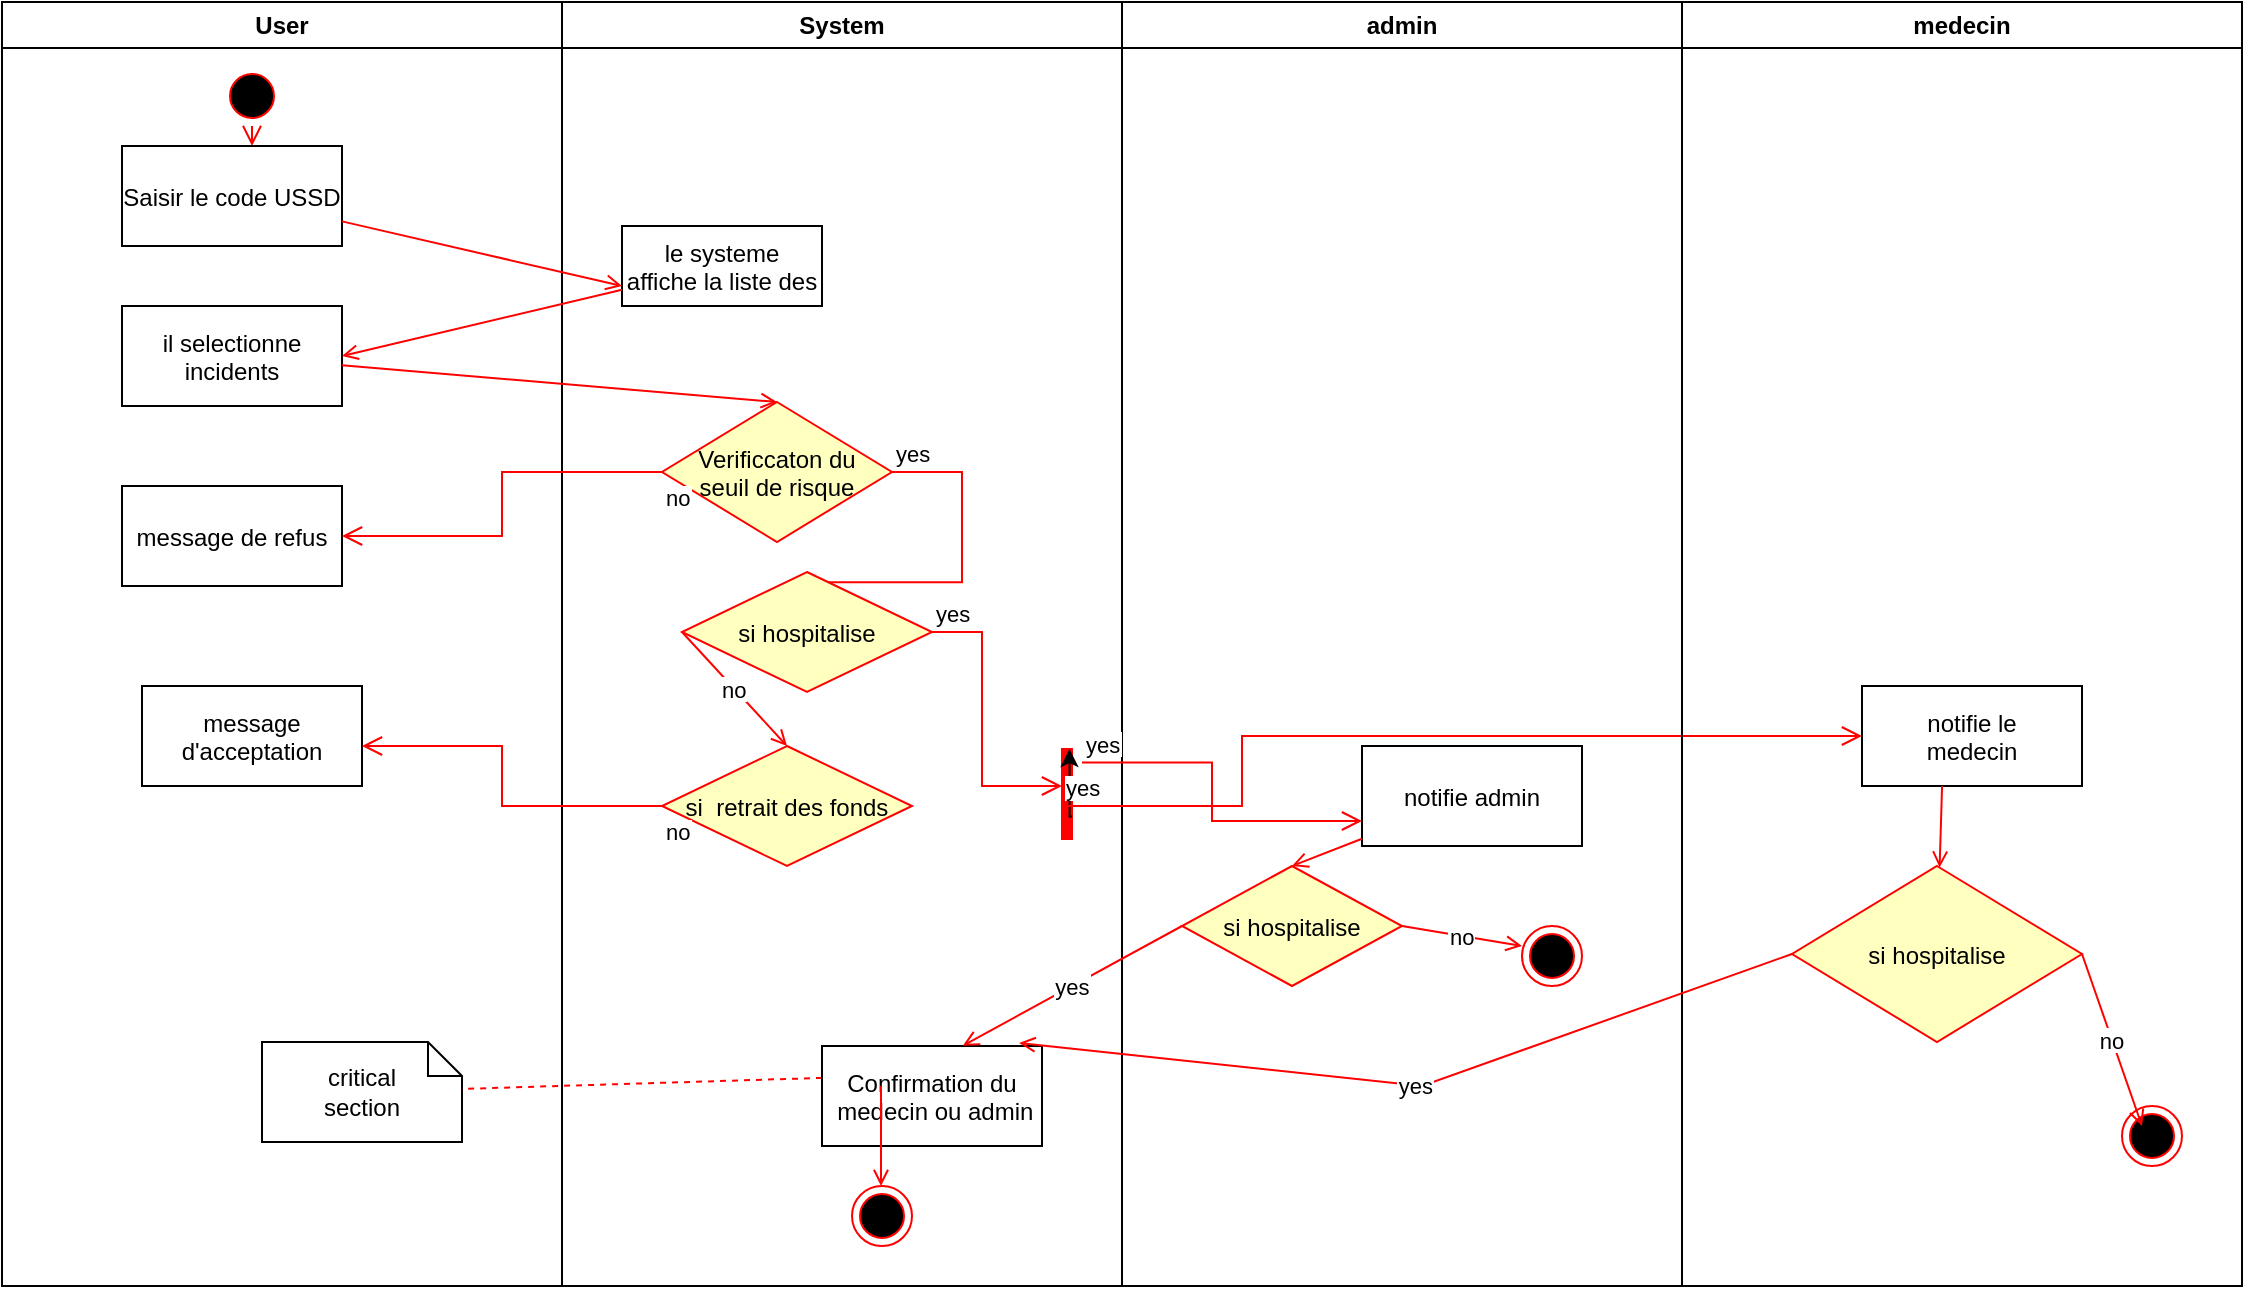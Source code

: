 <mxfile version="22.0.6" type="github">
  <diagram name="Page-1" id="e7e014a7-5840-1c2e-5031-d8a46d1fe8dd">
    <mxGraphModel dx="972" dy="516" grid="1" gridSize="10" guides="1" tooltips="1" connect="1" arrows="1" fold="1" page="1" pageScale="1" pageWidth="1169" pageHeight="826" background="none" math="0" shadow="0">
      <root>
        <mxCell id="0" />
        <mxCell id="1" parent="0" />
        <mxCell id="2" value="User" style="swimlane;whiteSpace=wrap" parent="1" vertex="1">
          <mxGeometry x="80" y="128" width="280" height="642" as="geometry" />
        </mxCell>
        <mxCell id="5" value="" style="ellipse;shape=startState;fillColor=#000000;strokeColor=#ff0000;" parent="2" vertex="1">
          <mxGeometry x="110" y="32" width="30" height="30" as="geometry" />
        </mxCell>
        <mxCell id="6" value="" style="edgeStyle=elbowEdgeStyle;elbow=horizontal;verticalAlign=bottom;endArrow=open;endSize=8;strokeColor=#FF0000;endFill=1;rounded=0" parent="2" source="5" target="7" edge="1">
          <mxGeometry x="100" y="40" as="geometry">
            <mxPoint x="115" y="110" as="targetPoint" />
          </mxGeometry>
        </mxCell>
        <mxCell id="7" value="Saisir le code USSD" style="" parent="2" vertex="1">
          <mxGeometry x="60" y="72" width="110" height="50" as="geometry" />
        </mxCell>
        <mxCell id="8" value="il selectionne &#xa;incidents" style="" parent="2" vertex="1">
          <mxGeometry x="60" y="152" width="110" height="50" as="geometry" />
        </mxCell>
        <mxCell id="10" value="message de refus" style="" parent="2" vertex="1">
          <mxGeometry x="60" y="242" width="110" height="50" as="geometry" />
        </mxCell>
        <mxCell id="31" value="critical&#xa;section" style="shape=note;whiteSpace=wrap;size=17" parent="2" vertex="1">
          <mxGeometry x="130" y="520" width="100" height="50" as="geometry" />
        </mxCell>
        <mxCell id="R73__cvtc8PIlCTp7sAW-79" value="message &#xa;d&#39;acceptation" style="" vertex="1" parent="2">
          <mxGeometry x="70" y="342" width="110" height="50" as="geometry" />
        </mxCell>
        <mxCell id="3" value="System" style="swimlane;whiteSpace=wrap" parent="1" vertex="1">
          <mxGeometry x="360" y="128" width="280" height="642" as="geometry" />
        </mxCell>
        <mxCell id="15" value="le systeme &#xa;affiche la liste des" style="" parent="3" vertex="1">
          <mxGeometry x="30" y="112" width="100" height="40" as="geometry" />
        </mxCell>
        <mxCell id="21" value="Verificcaton du &#xa;seuil de risque" style="rhombus;fillColor=#ffffc0;strokeColor=#ff0000;" parent="3" vertex="1">
          <mxGeometry x="50" y="200" width="115" height="70" as="geometry" />
        </mxCell>
        <mxCell id="32" value="" style="endArrow=none;strokeColor=#FF0000;endFill=0;rounded=0;dashed=1" parent="3" target="31" edge="1">
          <mxGeometry relative="1" as="geometry">
            <mxPoint x="130" y="537.952" as="sourcePoint" />
          </mxGeometry>
        </mxCell>
        <mxCell id="R73__cvtc8PIlCTp7sAW-51" value="" style="whiteSpace=wrap;strokeColor=#FF0000;fillColor=#FF0000" vertex="1" parent="3">
          <mxGeometry x="250" y="373.5" width="5" height="45" as="geometry" />
        </mxCell>
        <mxCell id="R73__cvtc8PIlCTp7sAW-43" value="yes" style="edgeStyle=elbowEdgeStyle;elbow=horizontal;align=left;verticalAlign=bottom;endArrow=open;endSize=8;strokeColor=#FF0000;endFill=1;rounded=0;entryX=0.414;entryY=0.085;entryDx=0;entryDy=0;entryPerimeter=0;" edge="1" parent="3" source="21" target="R73__cvtc8PIlCTp7sAW-58">
          <mxGeometry x="-1" relative="1" as="geometry">
            <mxPoint x="30" y="302" as="targetPoint" />
            <Array as="points">
              <mxPoint x="200" y="302" />
            </Array>
            <mxPoint x="200" y="302" as="sourcePoint" />
          </mxGeometry>
        </mxCell>
        <mxCell id="R73__cvtc8PIlCTp7sAW-58" value="si hospitalise" style="rhombus;fillColor=#ffffc0;strokeColor=#ff0000;" vertex="1" parent="3">
          <mxGeometry x="60" y="285" width="125" height="60" as="geometry" />
        </mxCell>
        <mxCell id="R73__cvtc8PIlCTp7sAW-60" value="yes" style="edgeStyle=elbowEdgeStyle;elbow=horizontal;align=left;verticalAlign=bottom;endArrow=open;endSize=8;strokeColor=#FF0000;endFill=1;rounded=0;exitX=1;exitY=0.5;exitDx=0;exitDy=0;" edge="1" parent="3" source="R73__cvtc8PIlCTp7sAW-58">
          <mxGeometry x="-1" relative="1" as="geometry">
            <mxPoint x="250" y="392" as="targetPoint" />
            <Array as="points">
              <mxPoint x="210" y="312" />
            </Array>
            <mxPoint x="200" y="382" as="sourcePoint" />
          </mxGeometry>
        </mxCell>
        <mxCell id="33" value="Confirmation du&#xa; medecin ou admin" style="" parent="3" vertex="1">
          <mxGeometry x="130" y="522" width="110" height="50" as="geometry" />
        </mxCell>
        <mxCell id="38" value="" style="ellipse;shape=endState;fillColor=#000000;strokeColor=#ff0000" parent="3" vertex="1">
          <mxGeometry x="145" y="592" width="30" height="30" as="geometry" />
        </mxCell>
        <mxCell id="R73__cvtc8PIlCTp7sAW-63" value="" style="endArrow=open;strokeColor=#FF0000;endFill=1;rounded=0" edge="1" parent="3">
          <mxGeometry relative="1" as="geometry">
            <mxPoint x="159.5" y="542" as="sourcePoint" />
            <mxPoint x="159.5" y="592" as="targetPoint" />
          </mxGeometry>
        </mxCell>
        <mxCell id="R73__cvtc8PIlCTp7sAW-68" style="edgeStyle=orthogonalEdgeStyle;rounded=0;orthogonalLoop=1;jettySize=auto;html=1;exitX=1;exitY=0.75;exitDx=0;exitDy=0;entryX=0.75;entryY=0;entryDx=0;entryDy=0;" edge="1" parent="3" source="R73__cvtc8PIlCTp7sAW-51" target="R73__cvtc8PIlCTp7sAW-51">
          <mxGeometry relative="1" as="geometry" />
        </mxCell>
        <mxCell id="R73__cvtc8PIlCTp7sAW-77" value="si  retrait des fonds" style="rhombus;fillColor=#ffffc0;strokeColor=#ff0000;" vertex="1" parent="3">
          <mxGeometry x="50" y="372" width="125" height="60" as="geometry" />
        </mxCell>
        <mxCell id="20" value="no" style="endArrow=open;strokeColor=#FF0000;endFill=1;rounded=0;exitX=0;exitY=0.5;exitDx=0;exitDy=0;entryX=0.5;entryY=0;entryDx=0;entryDy=0;" parent="3" source="R73__cvtc8PIlCTp7sAW-58" target="R73__cvtc8PIlCTp7sAW-77" edge="1">
          <mxGeometry relative="1" as="geometry">
            <mxPoint x="50" y="372" as="targetPoint" />
          </mxGeometry>
        </mxCell>
        <mxCell id="4" value="admin" style="swimlane;whiteSpace=wrap" parent="1" vertex="1">
          <mxGeometry x="640" y="128" width="280" height="642" as="geometry" />
        </mxCell>
        <mxCell id="R73__cvtc8PIlCTp7sAW-56" value="notifie admin" style="" vertex="1" parent="4">
          <mxGeometry x="120" y="372" width="110" height="50" as="geometry" />
        </mxCell>
        <mxCell id="R73__cvtc8PIlCTp7sAW-54" value="yes" style="edgeStyle=elbowEdgeStyle;elbow=horizontal;align=left;verticalAlign=bottom;endArrow=open;endSize=8;strokeColor=#FF0000;endFill=1;rounded=0;entryX=0;entryY=0.5;entryDx=0;entryDy=0;" edge="1" parent="4" target="R73__cvtc8PIlCTp7sAW-57">
          <mxGeometry x="-1" relative="1" as="geometry">
            <mxPoint x="150" y="372" as="targetPoint" />
            <Array as="points">
              <mxPoint x="60" y="502" />
            </Array>
            <mxPoint x="-30" y="402" as="sourcePoint" />
          </mxGeometry>
        </mxCell>
        <mxCell id="R73__cvtc8PIlCTp7sAW-52" value="yes" style="edgeStyle=elbowEdgeStyle;elbow=horizontal;align=left;verticalAlign=bottom;endArrow=open;endSize=8;strokeColor=#FF0000;endFill=1;rounded=0;exitX=1;exitY=0.75;exitDx=0;exitDy=0;entryX=0;entryY=0.75;entryDx=0;entryDy=0;" edge="1" parent="4" target="R73__cvtc8PIlCTp7sAW-56">
          <mxGeometry x="-1" relative="1" as="geometry">
            <mxPoint x="85" y="325" as="targetPoint" />
            <Array as="points">
              <mxPoint x="45" y="375" />
              <mxPoint x="65" y="345" />
            </Array>
            <mxPoint x="-20" y="380.25" as="sourcePoint" />
          </mxGeometry>
        </mxCell>
        <mxCell id="R73__cvtc8PIlCTp7sAW-73" value="si hospitalise" style="rhombus;fillColor=#ffffc0;strokeColor=#ff0000;" vertex="1" parent="4">
          <mxGeometry x="30" y="432" width="110" height="60" as="geometry" />
        </mxCell>
        <mxCell id="19" value="" style="endArrow=open;strokeColor=#FF0000;endFill=1;rounded=0;entryX=0.5;entryY=0;entryDx=0;entryDy=0;" parent="4" source="R73__cvtc8PIlCTp7sAW-56" target="R73__cvtc8PIlCTp7sAW-73" edge="1">
          <mxGeometry relative="1" as="geometry">
            <mxPoint x="69.996" y="412" as="sourcePoint" />
            <mxPoint x="78.884" y="452" as="targetPoint" />
          </mxGeometry>
        </mxCell>
        <mxCell id="R73__cvtc8PIlCTp7sAW-76" value="" style="ellipse;shape=endState;fillColor=#000000;strokeColor=#ff0000" vertex="1" parent="4">
          <mxGeometry x="200" y="462" width="30" height="30" as="geometry" />
        </mxCell>
        <mxCell id="9" value="" style="endArrow=open;strokeColor=#FF0000;endFill=1;rounded=0;entryX=0;entryY=0.75;entryDx=0;entryDy=0;" parent="1" source="7" target="15" edge="1">
          <mxGeometry relative="1" as="geometry" />
        </mxCell>
        <mxCell id="17" value="" style="endArrow=open;strokeColor=#FF0000;endFill=1;rounded=0;entryX=1;entryY=0.5;entryDx=0;entryDy=0;" parent="1" source="15" target="8" edge="1">
          <mxGeometry relative="1" as="geometry" />
        </mxCell>
        <mxCell id="11" value="" style="endArrow=open;strokeColor=#FF0000;endFill=1;rounded=0;entryX=0.5;entryY=0;entryDx=0;entryDy=0;" parent="1" source="8" target="21" edge="1">
          <mxGeometry relative="1" as="geometry" />
        </mxCell>
        <mxCell id="R73__cvtc8PIlCTp7sAW-44" value="medecin" style="swimlane;whiteSpace=wrap" vertex="1" parent="1">
          <mxGeometry x="920" y="128" width="280" height="642" as="geometry" />
        </mxCell>
        <mxCell id="R73__cvtc8PIlCTp7sAW-57" value="notifie le &#xa;medecin" style="" vertex="1" parent="R73__cvtc8PIlCTp7sAW-44">
          <mxGeometry x="90" y="342" width="110" height="50" as="geometry" />
        </mxCell>
        <mxCell id="R73__cvtc8PIlCTp7sAW-64" value="si hospitalise" style="rhombus;fillColor=#ffffc0;strokeColor=#ff0000;" vertex="1" parent="R73__cvtc8PIlCTp7sAW-44">
          <mxGeometry x="55" y="432" width="145" height="88" as="geometry" />
        </mxCell>
        <mxCell id="R73__cvtc8PIlCTp7sAW-66" value="" style="ellipse;shape=endState;fillColor=#000000;strokeColor=#ff0000" vertex="1" parent="R73__cvtc8PIlCTp7sAW-44">
          <mxGeometry x="220" y="552" width="30" height="30" as="geometry" />
        </mxCell>
        <mxCell id="R73__cvtc8PIlCTp7sAW-67" value="" style="endArrow=open;strokeColor=#FF0000;endFill=1;rounded=0;exitX=0.364;exitY=1;exitDx=0;exitDy=0;exitPerimeter=0;" edge="1" parent="R73__cvtc8PIlCTp7sAW-44" source="R73__cvtc8PIlCTp7sAW-57" target="R73__cvtc8PIlCTp7sAW-64">
          <mxGeometry relative="1" as="geometry">
            <mxPoint x="-13" y="302" as="sourcePoint" />
            <mxPoint x="200" y="306" as="targetPoint" />
          </mxGeometry>
        </mxCell>
        <mxCell id="23" value="no" style="edgeStyle=elbowEdgeStyle;elbow=horizontal;align=left;verticalAlign=top;endArrow=open;endSize=8;strokeColor=#FF0000;endFill=1;rounded=0;entryX=1;entryY=0.5;entryDx=0;entryDy=0;" parent="1" source="21" target="10" edge="1">
          <mxGeometry x="-1" relative="1" as="geometry">
            <mxPoint x="310" y="450" as="targetPoint" />
          </mxGeometry>
        </mxCell>
        <mxCell id="R73__cvtc8PIlCTp7sAW-46" value="yes" style="edgeStyle=none;strokeColor=#FF0000;endArrow=open;endFill=1;rounded=0;entryX=0.896;entryY=-0.03;entryDx=0;entryDy=0;entryPerimeter=0;exitX=0;exitY=0.5;exitDx=0;exitDy=0;" edge="1" parent="1" target="33" source="R73__cvtc8PIlCTp7sAW-64">
          <mxGeometry width="100" height="100" relative="1" as="geometry">
            <mxPoint x="970" y="600" as="sourcePoint" />
            <mxPoint x="1010" y="557.5" as="targetPoint" />
            <Array as="points">
              <mxPoint x="790" y="670" />
            </Array>
          </mxGeometry>
        </mxCell>
        <mxCell id="R73__cvtc8PIlCTp7sAW-65" value="no" style="edgeStyle=none;strokeColor=#FF0000;endArrow=open;endFill=1;rounded=0;exitX=1;exitY=0.5;exitDx=0;exitDy=0;" edge="1" parent="1" source="R73__cvtc8PIlCTp7sAW-64">
          <mxGeometry width="100" height="100" relative="1" as="geometry">
            <mxPoint x="980" y="610" as="sourcePoint" />
            <mxPoint x="1150" y="690" as="targetPoint" />
          </mxGeometry>
        </mxCell>
        <mxCell id="R73__cvtc8PIlCTp7sAW-74" value="yes" style="endArrow=open;strokeColor=#FF0000;endFill=1;rounded=0;exitX=0;exitY=0.5;exitDx=0;exitDy=0;entryX=0.64;entryY=-0.002;entryDx=0;entryDy=0;entryPerimeter=0;" edge="1" parent="1" source="R73__cvtc8PIlCTp7sAW-73" target="33">
          <mxGeometry relative="1" as="geometry">
            <mxPoint x="650" y="620" as="sourcePoint" />
            <mxPoint x="640" y="590" as="targetPoint" />
          </mxGeometry>
        </mxCell>
        <mxCell id="R73__cvtc8PIlCTp7sAW-75" value="no" style="endArrow=open;strokeColor=#FF0000;endFill=1;rounded=0;exitX=1;exitY=0.5;exitDx=0;exitDy=0;" edge="1" parent="1" source="R73__cvtc8PIlCTp7sAW-73">
          <mxGeometry relative="1" as="geometry">
            <mxPoint x="680" y="600" as="sourcePoint" />
            <mxPoint x="840" y="600" as="targetPoint" />
          </mxGeometry>
        </mxCell>
        <mxCell id="R73__cvtc8PIlCTp7sAW-78" value="no" style="edgeStyle=elbowEdgeStyle;elbow=horizontal;align=left;verticalAlign=top;endArrow=open;endSize=8;strokeColor=#FF0000;endFill=1;rounded=0;exitX=0;exitY=0.5;exitDx=0;exitDy=0;" edge="1" parent="1" source="R73__cvtc8PIlCTp7sAW-77">
          <mxGeometry x="-1" relative="1" as="geometry">
            <mxPoint x="260" y="500" as="targetPoint" />
            <mxPoint x="420" y="373" as="sourcePoint" />
            <Array as="points">
              <mxPoint x="330" y="460" />
            </Array>
          </mxGeometry>
        </mxCell>
      </root>
    </mxGraphModel>
  </diagram>
</mxfile>
